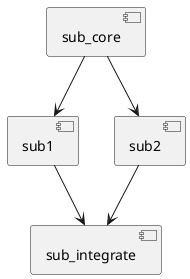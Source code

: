 @startuml

[sub_core] --> [sub1]
[sub_core] --> [sub2]
[sub1] --> [sub_integrate]
[sub2] --> [sub_integrate]

@enduml

